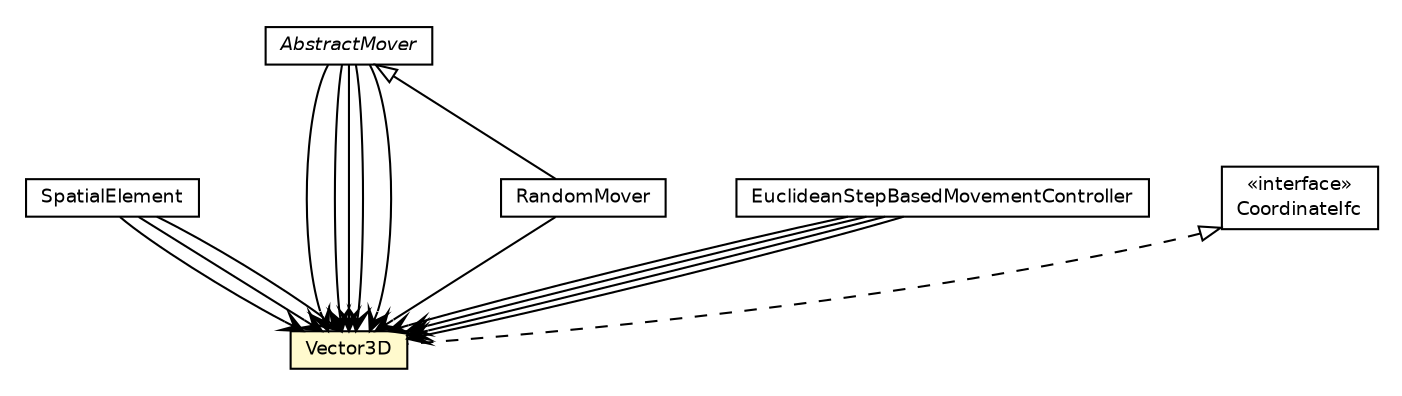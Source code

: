 #!/usr/local/bin/dot
#
# Class diagram 
# Generated by UMLGraph version 5.4 (http://www.umlgraph.org/)
#

digraph G {
	edge [fontname="Helvetica",fontsize=10,labelfontname="Helvetica",labelfontsize=10];
	node [fontname="Helvetica",fontsize=10,shape=plaintext];
	nodesep=0.25;
	ranksep=0.5;
	// jsl.modeling.elements.spatial.Vector3D
	c235754 [label=<<table title="jsl.modeling.elements.spatial.Vector3D" border="0" cellborder="1" cellspacing="0" cellpadding="2" port="p" bgcolor="lemonChiffon" href="./Vector3D.html">
		<tr><td><table border="0" cellspacing="0" cellpadding="1">
<tr><td align="center" balign="center"> Vector3D </td></tr>
		</table></td></tr>
		</table>>, URL="./Vector3D.html", fontname="Helvetica", fontcolor="black", fontsize=9.0];
	// jsl.modeling.elements.spatial.SpatialElement
	c235759 [label=<<table title="jsl.modeling.elements.spatial.SpatialElement" border="0" cellborder="1" cellspacing="0" cellpadding="2" port="p" href="./SpatialElement.html">
		<tr><td><table border="0" cellspacing="0" cellpadding="1">
<tr><td align="center" balign="center"> SpatialElement </td></tr>
		</table></td></tr>
		</table>>, URL="./SpatialElement.html", fontname="Helvetica", fontcolor="black", fontsize=9.0];
	// jsl.modeling.elements.spatial.RandomMover
	c235763 [label=<<table title="jsl.modeling.elements.spatial.RandomMover" border="0" cellborder="1" cellspacing="0" cellpadding="2" port="p" href="./RandomMover.html">
		<tr><td><table border="0" cellspacing="0" cellpadding="1">
<tr><td align="center" balign="center"> RandomMover </td></tr>
		</table></td></tr>
		</table>>, URL="./RandomMover.html", fontname="Helvetica", fontcolor="black", fontsize=9.0];
	// jsl.modeling.elements.spatial.EuclideanStepBasedMovementController
	c235778 [label=<<table title="jsl.modeling.elements.spatial.EuclideanStepBasedMovementController" border="0" cellborder="1" cellspacing="0" cellpadding="2" port="p" href="./EuclideanStepBasedMovementController.html">
		<tr><td><table border="0" cellspacing="0" cellpadding="1">
<tr><td align="center" balign="center"> EuclideanStepBasedMovementController </td></tr>
		</table></td></tr>
		</table>>, URL="./EuclideanStepBasedMovementController.html", fontname="Helvetica", fontcolor="black", fontsize=9.0];
	// jsl.modeling.elements.spatial.CoordinateIfc
	c235779 [label=<<table title="jsl.modeling.elements.spatial.CoordinateIfc" border="0" cellborder="1" cellspacing="0" cellpadding="2" port="p" href="./CoordinateIfc.html">
		<tr><td><table border="0" cellspacing="0" cellpadding="1">
<tr><td align="center" balign="center"> &#171;interface&#187; </td></tr>
<tr><td align="center" balign="center"> CoordinateIfc </td></tr>
		</table></td></tr>
		</table>>, URL="./CoordinateIfc.html", fontname="Helvetica", fontcolor="black", fontsize=9.0];
	// jsl.modeling.elements.spatial.AbstractMover
	c235783 [label=<<table title="jsl.modeling.elements.spatial.AbstractMover" border="0" cellborder="1" cellspacing="0" cellpadding="2" port="p" href="./AbstractMover.html">
		<tr><td><table border="0" cellspacing="0" cellpadding="1">
<tr><td align="center" balign="center"><font face="Helvetica-Oblique"> AbstractMover </font></td></tr>
		</table></td></tr>
		</table>>, URL="./AbstractMover.html", fontname="Helvetica", fontcolor="black", fontsize=9.0];
	//jsl.modeling.elements.spatial.Vector3D implements jsl.modeling.elements.spatial.CoordinateIfc
	c235779:p -> c235754:p [dir=back,arrowtail=empty,style=dashed];
	//jsl.modeling.elements.spatial.RandomMover extends jsl.modeling.elements.spatial.AbstractMover
	c235783:p -> c235763:p [dir=back,arrowtail=empty];
	// jsl.modeling.elements.spatial.SpatialElement NAVASSOC jsl.modeling.elements.spatial.Vector3D
	c235759:p -> c235754:p [taillabel="", label="", headlabel="", fontname="Helvetica", fontcolor="black", fontsize=10.0, color="black", arrowhead=open];
	// jsl.modeling.elements.spatial.SpatialElement NAVASSOC jsl.modeling.elements.spatial.Vector3D
	c235759:p -> c235754:p [taillabel="", label="", headlabel="", fontname="Helvetica", fontcolor="black", fontsize=10.0, color="black", arrowhead=open];
	// jsl.modeling.elements.spatial.SpatialElement NAVASSOC jsl.modeling.elements.spatial.Vector3D
	c235759:p -> c235754:p [taillabel="", label="", headlabel="", fontname="Helvetica", fontcolor="black", fontsize=10.0, color="black", arrowhead=open];
	// jsl.modeling.elements.spatial.RandomMover NAVASSOC jsl.modeling.elements.spatial.Vector3D
	c235763:p -> c235754:p [taillabel="", label="", headlabel="", fontname="Helvetica", fontcolor="black", fontsize=10.0, color="black", arrowhead=open];
	// jsl.modeling.elements.spatial.EuclideanStepBasedMovementController NAVASSOC jsl.modeling.elements.spatial.Vector3D
	c235778:p -> c235754:p [taillabel="", label="", headlabel="", fontname="Helvetica", fontcolor="black", fontsize=10.0, color="black", arrowhead=open];
	// jsl.modeling.elements.spatial.EuclideanStepBasedMovementController NAVASSOC jsl.modeling.elements.spatial.Vector3D
	c235778:p -> c235754:p [taillabel="", label="", headlabel="", fontname="Helvetica", fontcolor="black", fontsize=10.0, color="black", arrowhead=open];
	// jsl.modeling.elements.spatial.EuclideanStepBasedMovementController NAVASSOC jsl.modeling.elements.spatial.Vector3D
	c235778:p -> c235754:p [taillabel="", label="", headlabel="", fontname="Helvetica", fontcolor="black", fontsize=10.0, color="black", arrowhead=open];
	// jsl.modeling.elements.spatial.EuclideanStepBasedMovementController NAVASSOC jsl.modeling.elements.spatial.Vector3D
	c235778:p -> c235754:p [taillabel="", label="", headlabel="", fontname="Helvetica", fontcolor="black", fontsize=10.0, color="black", arrowhead=open];
	// jsl.modeling.elements.spatial.AbstractMover NAVASSOC jsl.modeling.elements.spatial.Vector3D
	c235783:p -> c235754:p [taillabel="", label="", headlabel="", fontname="Helvetica", fontcolor="black", fontsize=10.0, color="black", arrowhead=open];
	// jsl.modeling.elements.spatial.AbstractMover NAVASSOC jsl.modeling.elements.spatial.Vector3D
	c235783:p -> c235754:p [taillabel="", label="", headlabel="", fontname="Helvetica", fontcolor="black", fontsize=10.0, color="black", arrowhead=open];
	// jsl.modeling.elements.spatial.AbstractMover NAVASSOC jsl.modeling.elements.spatial.Vector3D
	c235783:p -> c235754:p [taillabel="", label="", headlabel="", fontname="Helvetica", fontcolor="black", fontsize=10.0, color="black", arrowhead=open];
	// jsl.modeling.elements.spatial.AbstractMover NAVASSOC jsl.modeling.elements.spatial.Vector3D
	c235783:p -> c235754:p [taillabel="", label="", headlabel="", fontname="Helvetica", fontcolor="black", fontsize=10.0, color="black", arrowhead=open];
	// jsl.modeling.elements.spatial.AbstractMover NAVASSOC jsl.modeling.elements.spatial.Vector3D
	c235783:p -> c235754:p [taillabel="", label="", headlabel="", fontname="Helvetica", fontcolor="black", fontsize=10.0, color="black", arrowhead=open];
}


